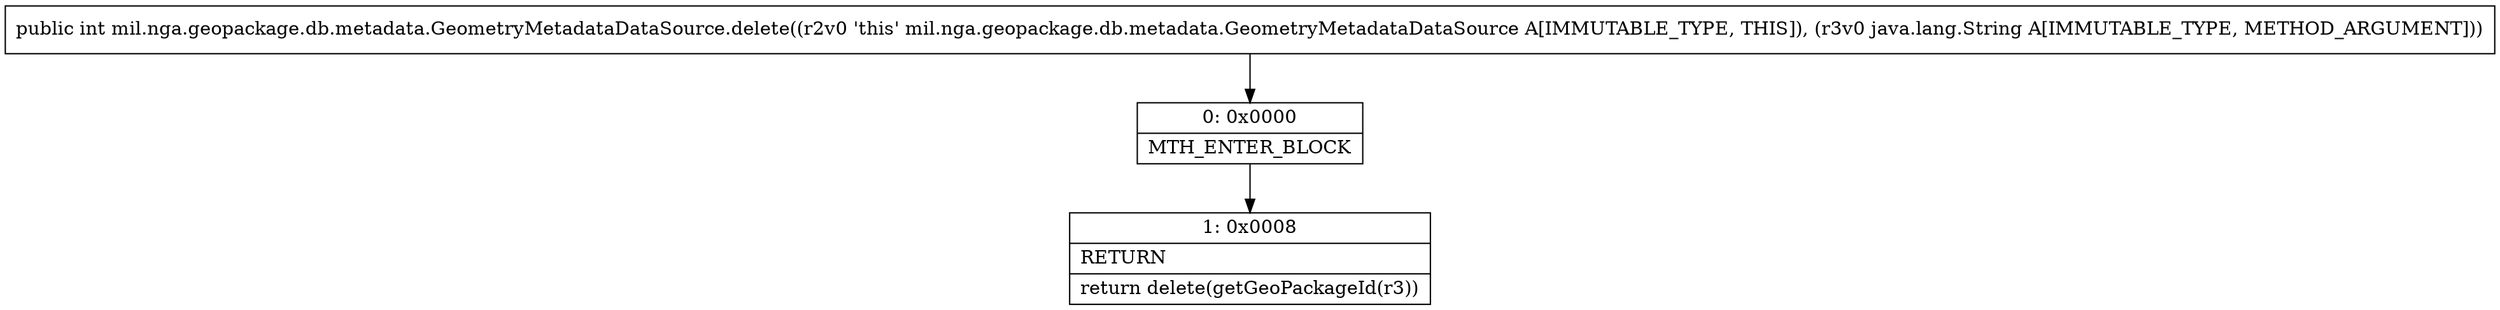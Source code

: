 digraph "CFG formil.nga.geopackage.db.metadata.GeometryMetadataDataSource.delete(Ljava\/lang\/String;)I" {
Node_0 [shape=record,label="{0\:\ 0x0000|MTH_ENTER_BLOCK\l}"];
Node_1 [shape=record,label="{1\:\ 0x0008|RETURN\l|return delete(getGeoPackageId(r3))\l}"];
MethodNode[shape=record,label="{public int mil.nga.geopackage.db.metadata.GeometryMetadataDataSource.delete((r2v0 'this' mil.nga.geopackage.db.metadata.GeometryMetadataDataSource A[IMMUTABLE_TYPE, THIS]), (r3v0 java.lang.String A[IMMUTABLE_TYPE, METHOD_ARGUMENT])) }"];
MethodNode -> Node_0;
Node_0 -> Node_1;
}

